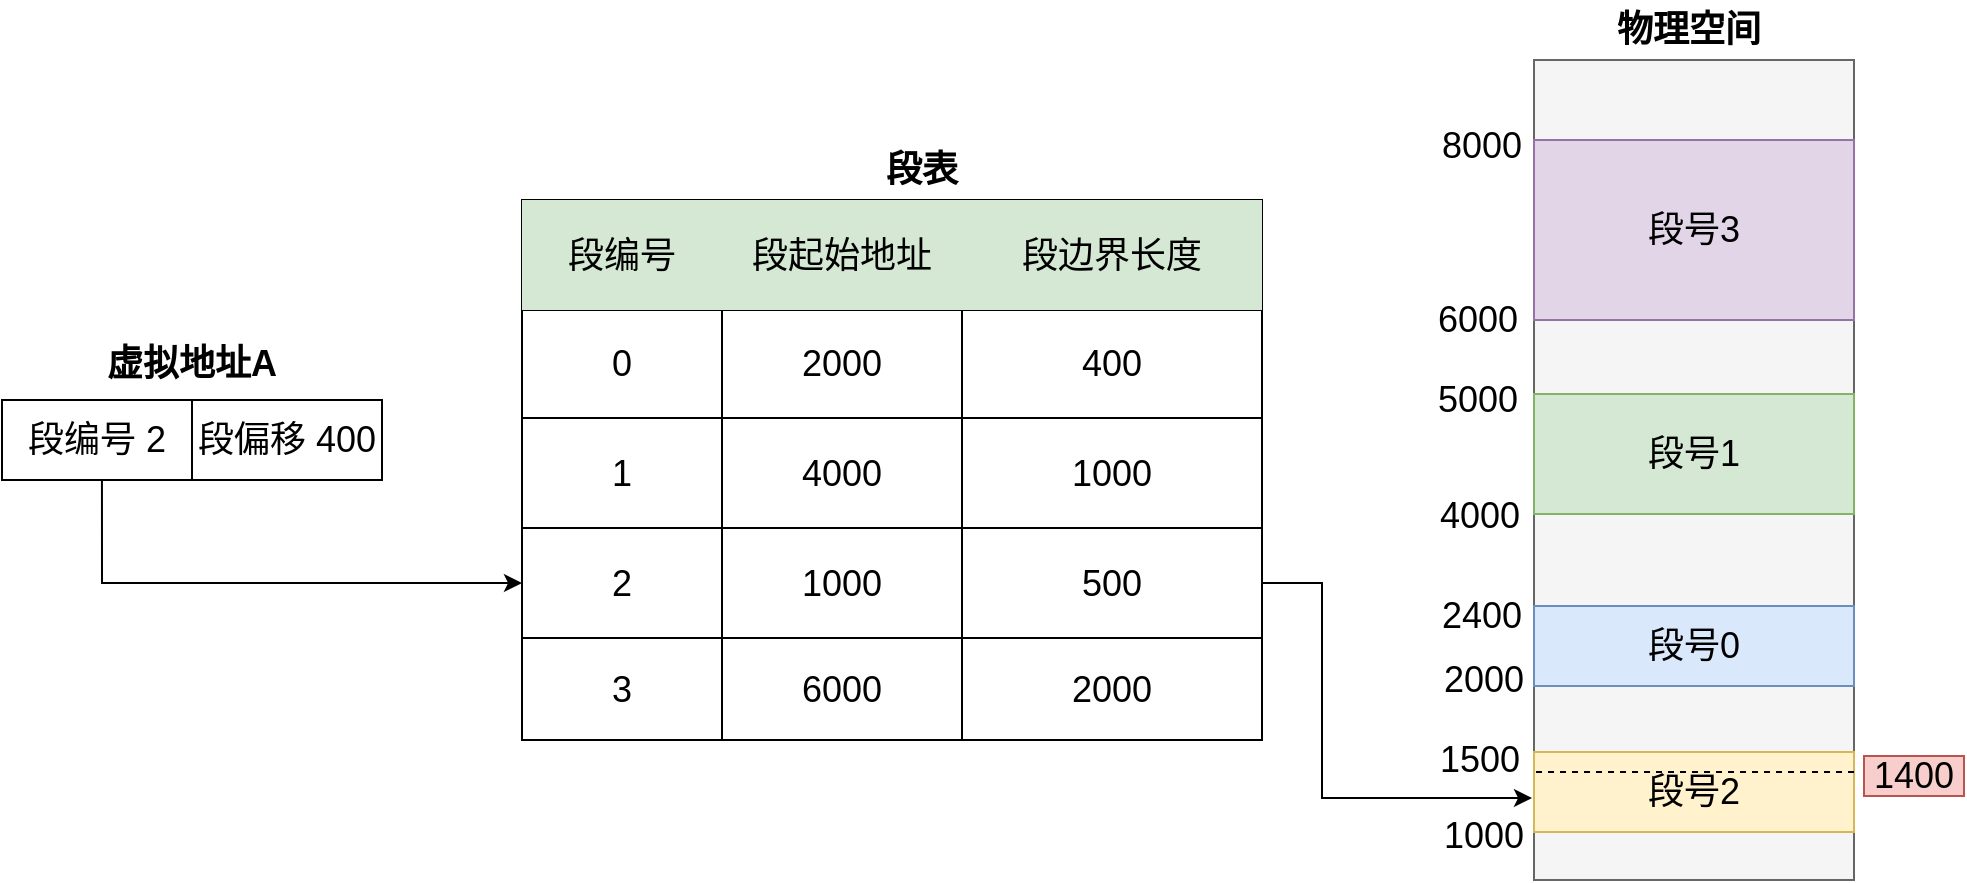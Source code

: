 <mxfile version="21.6.5" type="github">
  <diagram name="第 1 页" id="_VaMaYIfiNCUwabY4m1K">
    <mxGraphModel dx="880" dy="446" grid="1" gridSize="10" guides="1" tooltips="1" connect="1" arrows="1" fold="1" page="1" pageScale="1" pageWidth="827" pageHeight="1169" math="0" shadow="0">
      <root>
        <mxCell id="0" />
        <mxCell id="1" parent="0" />
        <mxCell id="74wk2GZhNqgggJ4UAmFI-1" value="" style="shape=table;startSize=0;container=1;collapsible=0;childLayout=tableLayout;fontSize=18;" vertex="1" parent="1">
          <mxGeometry x="290" y="160" width="370" height="270" as="geometry" />
        </mxCell>
        <mxCell id="74wk2GZhNqgggJ4UAmFI-2" value="" style="shape=tableRow;horizontal=0;startSize=0;swimlaneHead=0;swimlaneBody=0;strokeColor=inherit;top=0;left=0;bottom=0;right=0;collapsible=0;dropTarget=0;fillColor=none;points=[[0,0.5],[1,0.5]];portConstraint=eastwest;fontSize=18;" vertex="1" parent="74wk2GZhNqgggJ4UAmFI-1">
          <mxGeometry width="370" height="55" as="geometry" />
        </mxCell>
        <mxCell id="74wk2GZhNqgggJ4UAmFI-3" value="段编号" style="shape=partialRectangle;html=1;whiteSpace=wrap;connectable=0;strokeColor=#82b366;overflow=hidden;fillColor=#d5e8d4;top=0;left=0;bottom=0;right=0;pointerEvents=1;fontSize=18;" vertex="1" parent="74wk2GZhNqgggJ4UAmFI-2">
          <mxGeometry width="100" height="55" as="geometry">
            <mxRectangle width="100" height="55" as="alternateBounds" />
          </mxGeometry>
        </mxCell>
        <mxCell id="74wk2GZhNqgggJ4UAmFI-4" value="段起始地址" style="shape=partialRectangle;html=1;whiteSpace=wrap;connectable=0;strokeColor=#82b366;overflow=hidden;fillColor=#d5e8d4;top=0;left=0;bottom=0;right=0;pointerEvents=1;fontSize=18;" vertex="1" parent="74wk2GZhNqgggJ4UAmFI-2">
          <mxGeometry x="100" width="120" height="55" as="geometry">
            <mxRectangle width="120" height="55" as="alternateBounds" />
          </mxGeometry>
        </mxCell>
        <mxCell id="74wk2GZhNqgggJ4UAmFI-5" value="段边界长度" style="shape=partialRectangle;html=1;whiteSpace=wrap;connectable=0;strokeColor=#82b366;overflow=hidden;fillColor=#d5e8d4;top=0;left=0;bottom=0;right=0;pointerEvents=1;fontSize=18;" vertex="1" parent="74wk2GZhNqgggJ4UAmFI-2">
          <mxGeometry x="220" width="150" height="55" as="geometry">
            <mxRectangle width="150" height="55" as="alternateBounds" />
          </mxGeometry>
        </mxCell>
        <mxCell id="74wk2GZhNqgggJ4UAmFI-6" value="" style="shape=tableRow;horizontal=0;startSize=0;swimlaneHead=0;swimlaneBody=0;strokeColor=inherit;top=0;left=0;bottom=0;right=0;collapsible=0;dropTarget=0;fillColor=none;points=[[0,0.5],[1,0.5]];portConstraint=eastwest;fontSize=18;" vertex="1" parent="74wk2GZhNqgggJ4UAmFI-1">
          <mxGeometry y="55" width="370" height="54" as="geometry" />
        </mxCell>
        <mxCell id="74wk2GZhNqgggJ4UAmFI-7" value="0" style="shape=partialRectangle;html=1;whiteSpace=wrap;connectable=0;strokeColor=inherit;overflow=hidden;fillColor=none;top=0;left=0;bottom=0;right=0;pointerEvents=1;fontSize=18;" vertex="1" parent="74wk2GZhNqgggJ4UAmFI-6">
          <mxGeometry width="100" height="54" as="geometry">
            <mxRectangle width="100" height="54" as="alternateBounds" />
          </mxGeometry>
        </mxCell>
        <mxCell id="74wk2GZhNqgggJ4UAmFI-8" value="2000" style="shape=partialRectangle;html=1;whiteSpace=wrap;connectable=0;strokeColor=inherit;overflow=hidden;fillColor=none;top=0;left=0;bottom=0;right=0;pointerEvents=1;fontSize=18;" vertex="1" parent="74wk2GZhNqgggJ4UAmFI-6">
          <mxGeometry x="100" width="120" height="54" as="geometry">
            <mxRectangle width="120" height="54" as="alternateBounds" />
          </mxGeometry>
        </mxCell>
        <mxCell id="74wk2GZhNqgggJ4UAmFI-9" value="400" style="shape=partialRectangle;html=1;whiteSpace=wrap;connectable=0;strokeColor=inherit;overflow=hidden;fillColor=none;top=0;left=0;bottom=0;right=0;pointerEvents=1;fontSize=18;" vertex="1" parent="74wk2GZhNqgggJ4UAmFI-6">
          <mxGeometry x="220" width="150" height="54" as="geometry">
            <mxRectangle width="150" height="54" as="alternateBounds" />
          </mxGeometry>
        </mxCell>
        <mxCell id="74wk2GZhNqgggJ4UAmFI-10" value="" style="shape=tableRow;horizontal=0;startSize=0;swimlaneHead=0;swimlaneBody=0;strokeColor=inherit;top=0;left=0;bottom=0;right=0;collapsible=0;dropTarget=0;fillColor=none;points=[[0,0.5],[1,0.5]];portConstraint=eastwest;fontSize=18;" vertex="1" parent="74wk2GZhNqgggJ4UAmFI-1">
          <mxGeometry y="109" width="370" height="55" as="geometry" />
        </mxCell>
        <mxCell id="74wk2GZhNqgggJ4UAmFI-11" value="1" style="shape=partialRectangle;html=1;whiteSpace=wrap;connectable=0;strokeColor=inherit;overflow=hidden;fillColor=none;top=0;left=0;bottom=0;right=0;pointerEvents=1;fontSize=18;" vertex="1" parent="74wk2GZhNqgggJ4UAmFI-10">
          <mxGeometry width="100" height="55" as="geometry">
            <mxRectangle width="100" height="55" as="alternateBounds" />
          </mxGeometry>
        </mxCell>
        <mxCell id="74wk2GZhNqgggJ4UAmFI-12" value="4000" style="shape=partialRectangle;html=1;whiteSpace=wrap;connectable=0;strokeColor=inherit;overflow=hidden;fillColor=none;top=0;left=0;bottom=0;right=0;pointerEvents=1;fontSize=18;" vertex="1" parent="74wk2GZhNqgggJ4UAmFI-10">
          <mxGeometry x="100" width="120" height="55" as="geometry">
            <mxRectangle width="120" height="55" as="alternateBounds" />
          </mxGeometry>
        </mxCell>
        <mxCell id="74wk2GZhNqgggJ4UAmFI-13" value="1000" style="shape=partialRectangle;html=1;whiteSpace=wrap;connectable=0;strokeColor=inherit;overflow=hidden;fillColor=none;top=0;left=0;bottom=0;right=0;pointerEvents=1;fontSize=18;" vertex="1" parent="74wk2GZhNqgggJ4UAmFI-10">
          <mxGeometry x="220" width="150" height="55" as="geometry">
            <mxRectangle width="150" height="55" as="alternateBounds" />
          </mxGeometry>
        </mxCell>
        <mxCell id="74wk2GZhNqgggJ4UAmFI-14" style="shape=tableRow;horizontal=0;startSize=0;swimlaneHead=0;swimlaneBody=0;strokeColor=inherit;top=0;left=0;bottom=0;right=0;collapsible=0;dropTarget=0;fillColor=none;points=[[0,0.5],[1,0.5]];portConstraint=eastwest;fontSize=18;" vertex="1" parent="74wk2GZhNqgggJ4UAmFI-1">
          <mxGeometry y="164" width="370" height="55" as="geometry" />
        </mxCell>
        <mxCell id="74wk2GZhNqgggJ4UAmFI-15" value="2" style="shape=partialRectangle;html=1;whiteSpace=wrap;connectable=0;strokeColor=inherit;overflow=hidden;fillColor=none;top=0;left=0;bottom=0;right=0;pointerEvents=1;fontSize=18;" vertex="1" parent="74wk2GZhNqgggJ4UAmFI-14">
          <mxGeometry width="100" height="55" as="geometry">
            <mxRectangle width="100" height="55" as="alternateBounds" />
          </mxGeometry>
        </mxCell>
        <mxCell id="74wk2GZhNqgggJ4UAmFI-16" value="1000" style="shape=partialRectangle;html=1;whiteSpace=wrap;connectable=0;strokeColor=inherit;overflow=hidden;fillColor=none;top=0;left=0;bottom=0;right=0;pointerEvents=1;fontSize=18;" vertex="1" parent="74wk2GZhNqgggJ4UAmFI-14">
          <mxGeometry x="100" width="120" height="55" as="geometry">
            <mxRectangle width="120" height="55" as="alternateBounds" />
          </mxGeometry>
        </mxCell>
        <mxCell id="74wk2GZhNqgggJ4UAmFI-17" value="500" style="shape=partialRectangle;html=1;whiteSpace=wrap;connectable=0;strokeColor=inherit;overflow=hidden;fillColor=none;top=0;left=0;bottom=0;right=0;pointerEvents=1;fontSize=18;" vertex="1" parent="74wk2GZhNqgggJ4UAmFI-14">
          <mxGeometry x="220" width="150" height="55" as="geometry">
            <mxRectangle width="150" height="55" as="alternateBounds" />
          </mxGeometry>
        </mxCell>
        <mxCell id="74wk2GZhNqgggJ4UAmFI-18" style="shape=tableRow;horizontal=0;startSize=0;swimlaneHead=0;swimlaneBody=0;strokeColor=inherit;top=0;left=0;bottom=0;right=0;collapsible=0;dropTarget=0;fillColor=none;points=[[0,0.5],[1,0.5]];portConstraint=eastwest;fontSize=18;" vertex="1" parent="74wk2GZhNqgggJ4UAmFI-1">
          <mxGeometry y="219" width="370" height="51" as="geometry" />
        </mxCell>
        <mxCell id="74wk2GZhNqgggJ4UAmFI-19" value="3" style="shape=partialRectangle;html=1;whiteSpace=wrap;connectable=0;strokeColor=inherit;overflow=hidden;fillColor=none;top=0;left=0;bottom=0;right=0;pointerEvents=1;fontSize=18;" vertex="1" parent="74wk2GZhNqgggJ4UAmFI-18">
          <mxGeometry width="100" height="51" as="geometry">
            <mxRectangle width="100" height="51" as="alternateBounds" />
          </mxGeometry>
        </mxCell>
        <mxCell id="74wk2GZhNqgggJ4UAmFI-20" value="6000" style="shape=partialRectangle;html=1;whiteSpace=wrap;connectable=0;strokeColor=inherit;overflow=hidden;fillColor=none;top=0;left=0;bottom=0;right=0;pointerEvents=1;fontSize=18;" vertex="1" parent="74wk2GZhNqgggJ4UAmFI-18">
          <mxGeometry x="100" width="120" height="51" as="geometry">
            <mxRectangle width="120" height="51" as="alternateBounds" />
          </mxGeometry>
        </mxCell>
        <mxCell id="74wk2GZhNqgggJ4UAmFI-21" value="2000" style="shape=partialRectangle;html=1;whiteSpace=wrap;connectable=0;strokeColor=inherit;overflow=hidden;fillColor=none;top=0;left=0;bottom=0;right=0;pointerEvents=1;fontSize=18;" vertex="1" parent="74wk2GZhNqgggJ4UAmFI-18">
          <mxGeometry x="220" width="150" height="51" as="geometry">
            <mxRectangle width="150" height="51" as="alternateBounds" />
          </mxGeometry>
        </mxCell>
        <mxCell id="74wk2GZhNqgggJ4UAmFI-23" value="" style="shape=table;startSize=0;container=1;collapsible=0;childLayout=tableLayout;fontSize=18;" vertex="1" parent="1">
          <mxGeometry x="30" y="260" width="190" height="40" as="geometry" />
        </mxCell>
        <mxCell id="74wk2GZhNqgggJ4UAmFI-24" value="" style="shape=tableRow;horizontal=0;startSize=0;swimlaneHead=0;swimlaneBody=0;strokeColor=inherit;top=0;left=0;bottom=0;right=0;collapsible=0;dropTarget=0;fillColor=none;points=[[0,0.5],[1,0.5]];portConstraint=eastwest;fontSize=18;" vertex="1" parent="74wk2GZhNqgggJ4UAmFI-23">
          <mxGeometry width="190" height="40" as="geometry" />
        </mxCell>
        <mxCell id="74wk2GZhNqgggJ4UAmFI-25" value="段编号 2" style="shape=partialRectangle;html=1;whiteSpace=wrap;connectable=0;strokeColor=inherit;overflow=hidden;fillColor=none;top=0;left=0;bottom=0;right=0;pointerEvents=1;fontSize=18;" vertex="1" parent="74wk2GZhNqgggJ4UAmFI-24">
          <mxGeometry width="95" height="40" as="geometry">
            <mxRectangle width="95" height="40" as="alternateBounds" />
          </mxGeometry>
        </mxCell>
        <mxCell id="74wk2GZhNqgggJ4UAmFI-26" value="段偏移 400" style="shape=partialRectangle;html=1;whiteSpace=wrap;connectable=0;strokeColor=inherit;overflow=hidden;fillColor=none;top=0;left=0;bottom=0;right=0;pointerEvents=1;fontSize=18;" vertex="1" parent="74wk2GZhNqgggJ4UAmFI-24">
          <mxGeometry x="95" width="95" height="40" as="geometry">
            <mxRectangle width="95" height="40" as="alternateBounds" />
          </mxGeometry>
        </mxCell>
        <mxCell id="74wk2GZhNqgggJ4UAmFI-27" value="虚拟地址A" style="text;html=1;strokeColor=none;fillColor=none;align=center;verticalAlign=middle;whiteSpace=wrap;rounded=0;fontSize=18;fontStyle=1" vertex="1" parent="1">
          <mxGeometry x="60" y="227" width="130" height="30" as="geometry" />
        </mxCell>
        <mxCell id="74wk2GZhNqgggJ4UAmFI-28" value="段表" style="text;html=1;strokeColor=none;fillColor=none;align=center;verticalAlign=middle;whiteSpace=wrap;rounded=0;fontSize=18;fontStyle=1" vertex="1" parent="1">
          <mxGeometry x="460" y="130" width="60" height="30" as="geometry" />
        </mxCell>
        <mxCell id="74wk2GZhNqgggJ4UAmFI-29" value="" style="rounded=0;whiteSpace=wrap;html=1;fillColor=#f5f5f5;fontColor=#333333;strokeColor=#666666;fontSize=18;" vertex="1" parent="1">
          <mxGeometry x="796" y="90" width="160" height="410" as="geometry" />
        </mxCell>
        <mxCell id="74wk2GZhNqgggJ4UAmFI-30" value="段号2" style="rounded=0;whiteSpace=wrap;html=1;fillColor=#fff2cc;strokeColor=#d6b656;fontSize=18;" vertex="1" parent="1">
          <mxGeometry x="796" y="436" width="160" height="40" as="geometry" />
        </mxCell>
        <mxCell id="74wk2GZhNqgggJ4UAmFI-31" value="1000" style="text;html=1;strokeColor=none;fillColor=none;align=center;verticalAlign=middle;whiteSpace=wrap;rounded=0;fontSize=18;" vertex="1" parent="1">
          <mxGeometry x="741" y="463" width="60" height="30" as="geometry" />
        </mxCell>
        <mxCell id="74wk2GZhNqgggJ4UAmFI-32" value="1500" style="text;html=1;strokeColor=none;fillColor=none;align=center;verticalAlign=middle;whiteSpace=wrap;rounded=0;fontSize=18;" vertex="1" parent="1">
          <mxGeometry x="739" y="425" width="60" height="30" as="geometry" />
        </mxCell>
        <mxCell id="74wk2GZhNqgggJ4UAmFI-33" value="段号0" style="rounded=0;whiteSpace=wrap;html=1;fillColor=#dae8fc;strokeColor=#6c8ebf;fontSize=18;" vertex="1" parent="1">
          <mxGeometry x="796" y="363" width="160" height="40" as="geometry" />
        </mxCell>
        <mxCell id="74wk2GZhNqgggJ4UAmFI-34" value="段号1" style="rounded=0;whiteSpace=wrap;html=1;fillColor=#d5e8d4;strokeColor=#82b366;fontSize=18;" vertex="1" parent="1">
          <mxGeometry x="796" y="257" width="160" height="60" as="geometry" />
        </mxCell>
        <mxCell id="74wk2GZhNqgggJ4UAmFI-35" value="段号3" style="rounded=0;whiteSpace=wrap;html=1;fillColor=#e1d5e7;strokeColor=#9673a6;fontSize=18;" vertex="1" parent="1">
          <mxGeometry x="796" y="130" width="160" height="90" as="geometry" />
        </mxCell>
        <mxCell id="74wk2GZhNqgggJ4UAmFI-36" value="2000" style="text;html=1;strokeColor=none;fillColor=none;align=center;verticalAlign=middle;whiteSpace=wrap;rounded=0;fontSize=18;" vertex="1" parent="1">
          <mxGeometry x="741" y="385" width="60" height="30" as="geometry" />
        </mxCell>
        <mxCell id="74wk2GZhNqgggJ4UAmFI-37" value="2400" style="text;html=1;strokeColor=none;fillColor=none;align=center;verticalAlign=middle;whiteSpace=wrap;rounded=0;fontSize=18;" vertex="1" parent="1">
          <mxGeometry x="740" y="353" width="60" height="30" as="geometry" />
        </mxCell>
        <mxCell id="74wk2GZhNqgggJ4UAmFI-38" value="4000" style="text;html=1;strokeColor=none;fillColor=none;align=center;verticalAlign=middle;whiteSpace=wrap;rounded=0;fontSize=18;" vertex="1" parent="1">
          <mxGeometry x="739" y="303" width="60" height="30" as="geometry" />
        </mxCell>
        <mxCell id="74wk2GZhNqgggJ4UAmFI-39" value="5000" style="text;html=1;strokeColor=none;fillColor=none;align=center;verticalAlign=middle;whiteSpace=wrap;rounded=0;fontSize=18;" vertex="1" parent="1">
          <mxGeometry x="738" y="245" width="60" height="30" as="geometry" />
        </mxCell>
        <mxCell id="74wk2GZhNqgggJ4UAmFI-40" value="6000" style="text;html=1;strokeColor=none;fillColor=none;align=center;verticalAlign=middle;whiteSpace=wrap;rounded=0;fontStyle=0;fontSize=18;" vertex="1" parent="1">
          <mxGeometry x="738" y="205" width="60" height="30" as="geometry" />
        </mxCell>
        <mxCell id="74wk2GZhNqgggJ4UAmFI-41" value="8000" style="text;html=1;strokeColor=none;fillColor=none;align=center;verticalAlign=middle;whiteSpace=wrap;rounded=0;fontSize=18;" vertex="1" parent="1">
          <mxGeometry x="740" y="118" width="60" height="30" as="geometry" />
        </mxCell>
        <mxCell id="74wk2GZhNqgggJ4UAmFI-50" value="" style="endArrow=classic;html=1;rounded=0;edgeStyle=orthogonalEdgeStyle;entryX=0;entryY=0.5;entryDx=0;entryDy=0;exitX=0.263;exitY=1;exitDx=0;exitDy=0;exitPerimeter=0;" edge="1" parent="1" source="74wk2GZhNqgggJ4UAmFI-24" target="74wk2GZhNqgggJ4UAmFI-14">
          <mxGeometry width="50" height="50" relative="1" as="geometry">
            <mxPoint x="90" y="310" as="sourcePoint" />
            <mxPoint x="480" y="260" as="targetPoint" />
          </mxGeometry>
        </mxCell>
        <mxCell id="74wk2GZhNqgggJ4UAmFI-51" value="" style="endArrow=classic;html=1;rounded=0;exitX=1;exitY=0.5;exitDx=0;exitDy=0;edgeStyle=orthogonalEdgeStyle;entryX=0.9;entryY=-0.133;entryDx=0;entryDy=0;entryPerimeter=0;" edge="1" parent="1" source="74wk2GZhNqgggJ4UAmFI-14" target="74wk2GZhNqgggJ4UAmFI-31">
          <mxGeometry width="50" height="50" relative="1" as="geometry">
            <mxPoint x="150" y="490" as="sourcePoint" />
            <mxPoint x="200" y="440" as="targetPoint" />
            <Array as="points">
              <mxPoint x="690" y="352" />
              <mxPoint x="690" y="459" />
            </Array>
          </mxGeometry>
        </mxCell>
        <mxCell id="74wk2GZhNqgggJ4UAmFI-52" value="" style="endArrow=none;html=1;rounded=0;entryX=1;entryY=0.25;entryDx=0;entryDy=0;dashed=1;" edge="1" parent="1" target="74wk2GZhNqgggJ4UAmFI-30">
          <mxGeometry width="50" height="50" relative="1" as="geometry">
            <mxPoint x="797" y="446" as="sourcePoint" />
            <mxPoint x="350" y="480" as="targetPoint" />
          </mxGeometry>
        </mxCell>
        <mxCell id="74wk2GZhNqgggJ4UAmFI-53" value="1400" style="text;html=1;strokeColor=#b85450;fillColor=#f8cecc;align=center;verticalAlign=middle;whiteSpace=wrap;rounded=0;fontSize=18;" vertex="1" parent="1">
          <mxGeometry x="961" y="438" width="50" height="20" as="geometry" />
        </mxCell>
        <mxCell id="74wk2GZhNqgggJ4UAmFI-54" value="物理空间" style="text;html=1;strokeColor=none;fillColor=none;align=center;verticalAlign=middle;whiteSpace=wrap;rounded=0;fontSize=18;fontStyle=1" vertex="1" parent="1">
          <mxGeometry x="827" y="60" width="93" height="30" as="geometry" />
        </mxCell>
      </root>
    </mxGraphModel>
  </diagram>
</mxfile>

